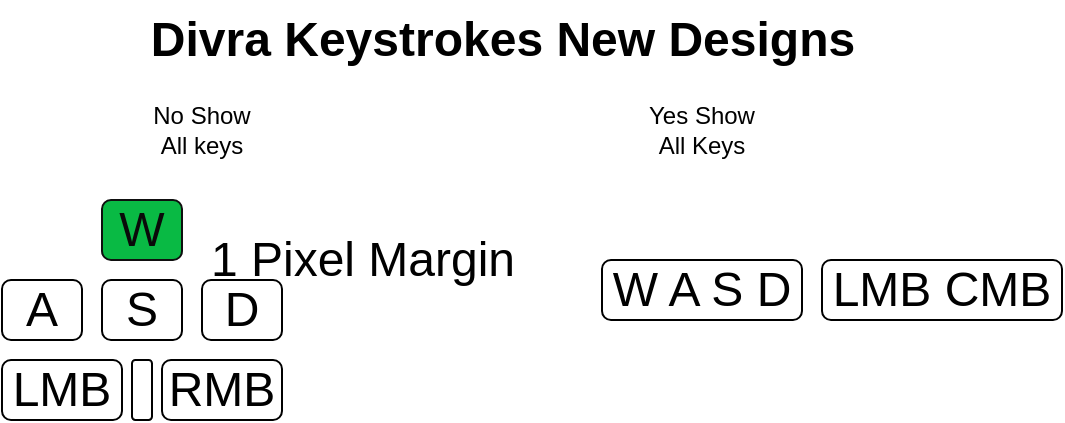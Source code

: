 <mxfile>
    <diagram id="FOarQSj9rXIw5qlLKDSj" name="Page-1">
        <mxGraphModel dx="497" dy="541" grid="1" gridSize="10" guides="1" tooltips="1" connect="1" arrows="1" fold="1" page="1" pageScale="1" pageWidth="850" pageHeight="1100" math="0" shadow="0">
            <root>
                <mxCell id="0"/>
                <mxCell id="1" parent="0"/>
                <mxCell id="2" value="Divra Keystrokes New Designs&lt;br&gt;" style="text;strokeColor=none;fillColor=none;html=1;fontSize=24;fontStyle=1;verticalAlign=middle;align=center;" vertex="1" parent="1">
                    <mxGeometry x="200" y="260" width="100" height="40" as="geometry"/>
                </mxCell>
                <mxCell id="3" value="No Show All keys" style="text;html=1;strokeColor=none;fillColor=none;align=center;verticalAlign=middle;whiteSpace=wrap;rounded=0;" vertex="1" parent="1">
                    <mxGeometry x="70" y="310" width="60" height="30" as="geometry"/>
                </mxCell>
                <mxCell id="4" value="Yes Show All Keys" style="text;html=1;strokeColor=none;fillColor=none;align=center;verticalAlign=middle;whiteSpace=wrap;rounded=0;" vertex="1" parent="1">
                    <mxGeometry x="320" y="310" width="60" height="30" as="geometry"/>
                </mxCell>
                <mxCell id="5" value="&lt;font color=&quot;#0a0a0a&quot; style=&quot;font-size: 24px;&quot;&gt;W&lt;/font&gt;" style="rounded=1;whiteSpace=wrap;html=1;fillColor=#09BA44;strokeColor=#0F0F0F;" vertex="1" parent="1">
                    <mxGeometry x="50" y="360" width="40" height="30" as="geometry"/>
                </mxCell>
                <mxCell id="6" value="&lt;span style=&quot;font-size: 24px;&quot;&gt;S&lt;/span&gt;" style="rounded=1;whiteSpace=wrap;html=1;" vertex="1" parent="1">
                    <mxGeometry x="50" y="400" width="40" height="30" as="geometry"/>
                </mxCell>
                <mxCell id="7" value="&lt;span style=&quot;font-size: 24px;&quot;&gt;A&lt;/span&gt;" style="rounded=1;whiteSpace=wrap;html=1;" vertex="1" parent="1">
                    <mxGeometry y="400" width="40" height="30" as="geometry"/>
                </mxCell>
                <mxCell id="9" value="1 Pixel Margin" style="text;html=1;align=center;verticalAlign=middle;resizable=0;points=[];autosize=1;strokeColor=none;fillColor=none;fontSize=24;" vertex="1" parent="1">
                    <mxGeometry x="90" y="370" width="180" height="40" as="geometry"/>
                </mxCell>
                <mxCell id="10" value="&lt;span style=&quot;font-size: 24px;&quot;&gt;D&lt;/span&gt;" style="rounded=1;whiteSpace=wrap;html=1;" vertex="1" parent="1">
                    <mxGeometry x="100" y="400" width="40" height="30" as="geometry"/>
                </mxCell>
                <mxCell id="11" value="&lt;span style=&quot;font-size: 24px;&quot;&gt;LMB&lt;/span&gt;" style="rounded=1;whiteSpace=wrap;html=1;" vertex="1" parent="1">
                    <mxGeometry y="440" width="60" height="30" as="geometry"/>
                </mxCell>
                <mxCell id="13" value="&lt;span style=&quot;font-size: 24px;&quot;&gt;RMB&lt;/span&gt;" style="rounded=1;whiteSpace=wrap;html=1;" vertex="1" parent="1">
                    <mxGeometry x="80" y="440" width="60" height="30" as="geometry"/>
                </mxCell>
                <mxCell id="14" value="" style="rounded=1;whiteSpace=wrap;html=1;arcSize=17;" vertex="1" parent="1">
                    <mxGeometry x="65" y="440" width="10" height="30" as="geometry"/>
                </mxCell>
                <mxCell id="17" value="&lt;span style=&quot;font-size: 24px;&quot;&gt;W A S D&lt;/span&gt;" style="rounded=1;whiteSpace=wrap;html=1;" vertex="1" parent="1">
                    <mxGeometry x="300" y="390" width="100" height="30" as="geometry"/>
                </mxCell>
                <mxCell id="22" value="&lt;span style=&quot;font-size: 24px;&quot;&gt;LMB CMB&lt;/span&gt;" style="rounded=1;whiteSpace=wrap;html=1;" vertex="1" parent="1">
                    <mxGeometry x="410" y="390" width="120" height="30" as="geometry"/>
                </mxCell>
            </root>
        </mxGraphModel>
    </diagram>
</mxfile>